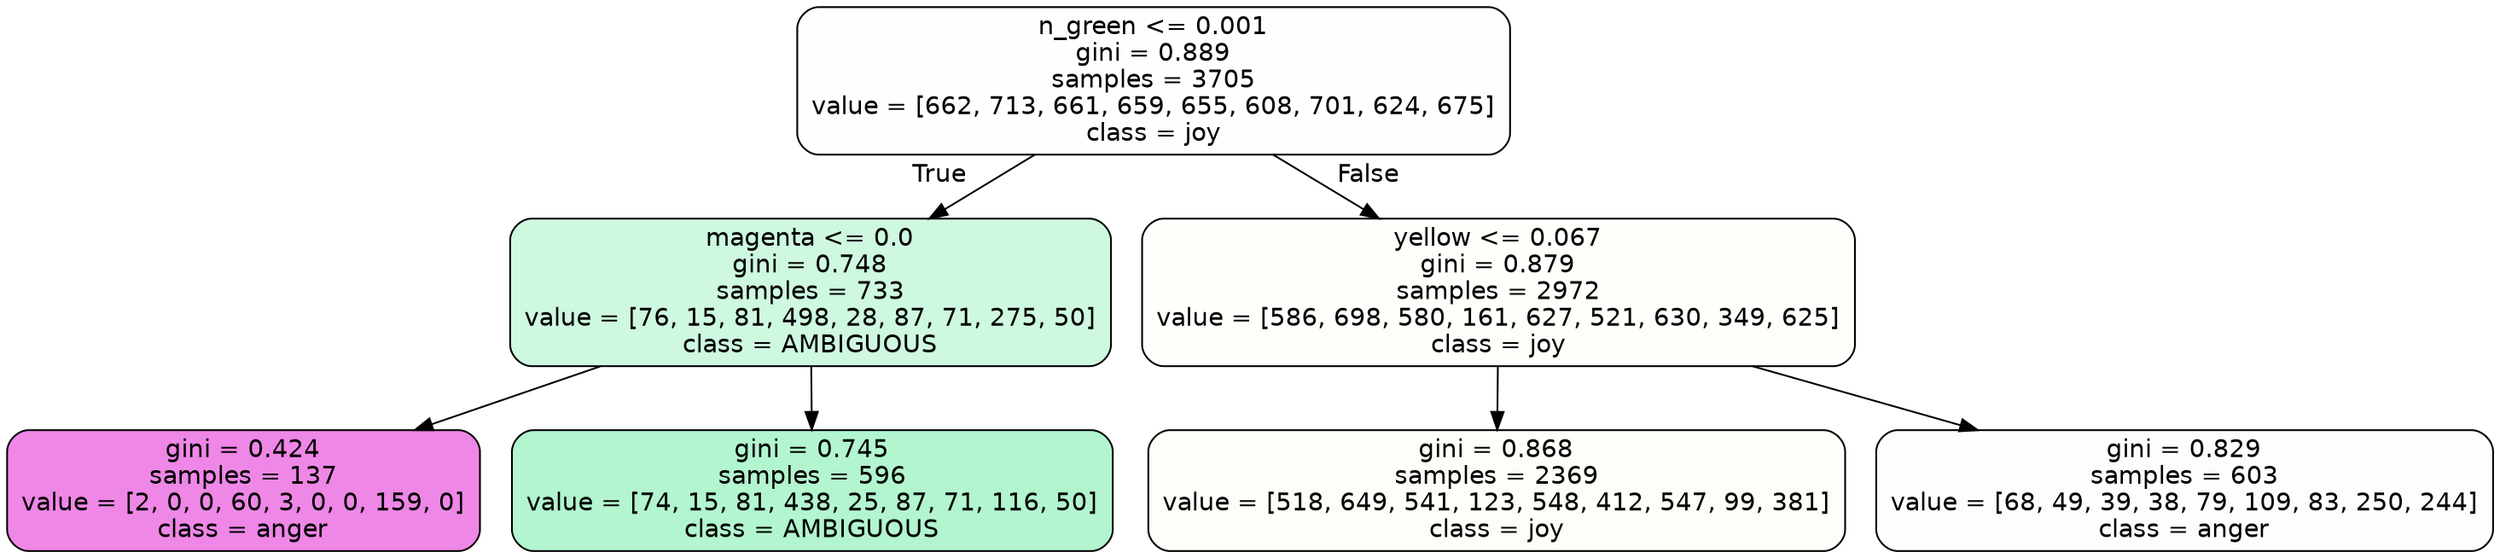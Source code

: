 digraph Tree {
node [shape=box, style="filled, rounded", color="black", fontname=helvetica] ;
edge [fontname=helvetica] ;
0 [label="n_green <= 0.001\ngini = 0.889\nsamples = 3705\nvalue = [662, 713, 661, 659, 655, 608, 701, 624, 675]\nclass = joy", fillcolor="#d7e53901"] ;
1 [label="magenta <= 0.0\ngini = 0.748\nsamples = 733\nvalue = [76, 15, 81, 498, 28, 87, 71, 275, 50]\nclass = AMBIGUOUS", fillcolor="#39e5813f"] ;
0 -> 1 [labeldistance=2.5, labelangle=45, headlabel="True"] ;
2 [label="gini = 0.424\nsamples = 137\nvalue = [2, 0, 0, 60, 3, 0, 0, 159, 0]\nclass = anger", fillcolor="#e539d79a"] ;
1 -> 2 ;
3 [label="gini = 0.745\nsamples = 596\nvalue = [74, 15, 81, 438, 25, 87, 71, 116, 50]\nclass = AMBIGUOUS", fillcolor="#39e58162"] ;
1 -> 3 ;
4 [label="yellow <= 0.067\ngini = 0.879\nsamples = 2972\nvalue = [586, 698, 580, 161, 627, 521, 630, 349, 625]\nclass = joy", fillcolor="#d7e53904"] ;
0 -> 4 [labeldistance=2.5, labelangle=-45, headlabel="False"] ;
5 [label="gini = 0.868\nsamples = 2369\nvalue = [518, 649, 541, 123, 548, 412, 547, 99, 381]\nclass = joy", fillcolor="#d7e53908"] ;
4 -> 5 ;
6 [label="gini = 0.829\nsamples = 603\nvalue = [68, 49, 39, 38, 79, 109, 83, 250, 244]\nclass = anger", fillcolor="#e539d702"] ;
4 -> 6 ;
}